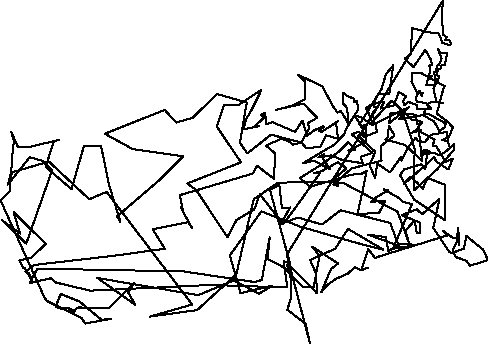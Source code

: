 unitsize(0.001cm);
draw((7810,6053)--(7798,5709));
draw((7798,5709)--(7821,5457));
draw((7821,5457)--(7883,5408));
draw((7883,5408)--(7874,5405));
draw((7874,5405)--(7848,5358));
draw((7848,5358)--(7927,5365));
draw((7927,5365)--(7962,5287));
draw((7962,5287)--(7913,5280));
draw((7913,5280)--(7802,5317));
draw((7802,5317)--(7744,5476));
draw((7744,5476)--(7547,5503));
draw((7547,5503)--(7324,5560));
draw((7324,5560)--(7264,5575));
draw((7264,5575)--(7254,5129));
draw((7254,5129)--(7142,5032));
draw((7142,5032)--(7295,4887));
draw((7295,4887)--(7503,5191));
draw((7503,5191)--(7606,5009));
draw((7606,5009)--(7622,4917));
draw((7622,4917)--(7576,4915));
draw((7576,4915)--(7583,4813));
draw((7583,4813)--(7570,4741));
draw((7570,4741)--(7617,4724));
draw((7617,4724)--(7547,4664));
draw((7547,4664)--(7520,4572));
draw((7520,4572)--(7631,4573));
draw((7631,4573)--(7674,4579));
draw((7674,4579)--(7679,4581));
draw((7679,4581)--(7692,4666));
draw((7692,4666)--(7673,4718));
draw((7673,4718)--(7654,4795));
draw((7654,4795)--(7702,4815));
draw((7702,4815)--(7700,4854));
draw((7700,4854)--(7716,4909));
draw((7716,4909)--(7744,4933));
draw((7744,4933)--(7772,4989));
draw((7772,4989)--(7790,5038));
draw((7790,5038)--(7724,5210));
draw((7724,5210)--(7759,5143));
draw((7759,5143)--(7890,5130));
draw((7890,5130)--(7846,4923));
draw((7846,4923)--(7783,4912));
draw((7783,4912)--(7777,4869));
draw((7777,4869)--(7726,4833));
draw((7726,4833)--(7698,4745));
draw((7698,4745)--(7752,4721));
draw((7752,4721)--(7647,4504));
draw((7647,4504)--(7698,4279));
draw((7698,4279)--(7817,4252));
draw((7817,4252)--(7613,4275));
draw((7613,4275)--(7534,4227));
draw((7534,4227)--(7601,4171));
draw((7601,4171)--(7506,4138));
draw((7506,4138)--(7466,4037));
draw((7466,4037)--(7660,3924));
draw((7660,3924)--(7750,3760));
draw((7750,3760)--(7841,3818));
draw((7841,3818)--(7872,3922));
draw((7872,3922)--(7844,3902));
draw((7844,3902)--(7562,4058));
draw((7562,4058)--(7037,3965));
draw((7037,3965)--(7124,4039));
draw((7124,4039)--(7321,3429));
draw((7321,3429)--(7316,3360));
draw((7316,3360)--(7299,3219));
draw((7299,3219)--(7309,2717));
draw((7309,2717)--(7715,3086));
draw((7715,3086)--(8001,3418));
draw((8001,3418)--(8013,3523));
draw((8013,3523)--(7838,3375));
draw((7838,3375)--(7747,3329));
draw((7747,3329)--(7654,3377));
draw((7654,3377)--(7452,3339));
draw((7452,3339)--(7408,3534));
draw((7408,3534)--(7388,3879));
draw((7388,3879)--(7351,3877));
draw((7351,3877)--(7344,4046));
draw((7344,4046)--(6891,4075));
draw((6891,4075)--(6862,3892));
draw((6862,3892)--(7216,4180));
draw((7216,4180)--(6621,3891));
draw((6621,3891)--(6652,3742));
draw((6652,3742)--(6426,3656));
draw((6426,3656)--(6327,3745));
draw((6327,3745)--(6207,3700));
draw((6207,3700)--(6570,3371));
draw((6570,3371)--(6360,3301));
draw((6360,3301)--(6402,3190));
draw((6402,3190)--(6050,3242));
draw((6050,3242)--(5841,3328));
draw((5841,3328)--(5619,3291));
draw((5619,3291)--(5719,3352));
draw((5719,3352)--(5697,3269));
draw((5697,3269)--(5821,3086));
draw((5821,3086)--(5539,3235));
draw((5539,3235)--(5342,3188));
draw((5342,3188)--(5796,3459));
draw((5796,3459)--(5887,3508));
draw((5887,3508)--(6069,3695));
draw((6069,3695)--(6120,3821));
draw((6120,3821)--(6312,4126));
draw((6312,4126)--(6304,4294));
draw((6304,4294)--(6241,4268));
draw((6241,4268)--(6237,4332));
draw((6237,4332)--(6139,4369));
draw((6139,4369)--(6058,4426));
draw((6058,4426)--(6051,4246));
draw((6051,4246)--(6123,4167));
draw((6123,4167)--(6150,3888));
draw((6150,3888)--(6008,4117));
draw((6008,4117)--(5955,4081));
draw((5955,4081)--(5871,4202));
draw((5871,4202)--(5685,4546));
draw((5685,4546)--(5259,4751));
draw((5259,4751)--(5387,4623));
draw((5387,4623)--(5385,4318));
draw((5385,4318)--(5168,4208));
draw((5168,4208)--(4871,4132));
draw((4871,4132)--(5356,4241));
draw((5356,4241)--(5543,4042));
draw((5543,4042)--(5597,3993));
draw((5597,3993)--(5427,3894));
draw((5427,3894)--(5457,3808));
draw((5457,3808)--(5316,3554));
draw((5316,3554)--(4780,3694));
draw((4780,3694)--(4364,3362));
draw((4364,3362)--(4232,3551));
draw((4232,3551)--(4354,4262));
draw((4354,4262)--(3832,4410));
draw((3832,4410)--(3396,3990));
draw((3396,3990)--(3108,3908));
draw((3108,3908)--(2906,4131));
draw((2906,4131)--(1851,3710));
draw((1851,3710)--(2342,3439));
draw((2342,3439)--(3229,3312));
draw((3229,3312)--(2835,2912));
draw((2835,2912)--(2067,2254));
draw((2067,2254)--(2126,2150));
draw((2126,2150)--(1918,2832));
draw((1918,2832)--(1784,3494));
draw((1784,3494)--(1482,3494));
draw((1482,3494)--(1263,2734));
draw((1263,2734)--(806,3123));
draw((806,3123)--(952,3583));
draw((952,3583)--(1047,3602));
draw((1047,3602)--(536,3481));
draw((536,3481)--(317,3476));
draw((317,3476)--(199,3743));
draw((199,3743)--(250,3578));
draw((250,3578)--(236,3494));
draw((236,3494)--(226,3415));
draw((226,3415)--(197,3021));
draw((197,3021)--(141,2814));
draw((141,2814)--(525,3297));
draw((525,3297)--(741,3235));
draw((741,3235)--(920,3065));
draw((920,3065)--(464,1773));
draw((464,1773)--(36,2185));
draw((36,2185)--(354,1950));
draw((354,1950)--(240,2327));
draw((240,2327)--(809,1766));
draw((809,1766)--(552,1526));
draw((552,1526)--(345,1476));
draw((345,1476)--(413,1338));
draw((413,1338)--(437,1344));
draw((437,1344)--(478,1256));
draw((478,1256)--(489,1254));
draw((489,1254)--(572,1108));
draw((572,1108)--(513,1247));
draw((513,1247)--(450,1274));
draw((450,1274)--(602,1395));
draw((602,1395)--(2011,1558));
draw((2011,1558)--(2908,1681));
draw((2908,1681)--(2694,2026));
draw((2694,2026)--(3319,2151));
draw((3319,2151)--(3390,2043));
draw((3390,2043)--(3189,2411));
draw((3189,2411)--(3233,2329));
draw((3233,2329)--(3174,2627));
draw((3174,2627)--(4196,2929));
draw((4196,2929)--(4458,3007));
draw((4458,3007)--(4537,3143));
draw((4537,3143)--(4831,2917));
draw((4831,2917)--(4857,3359));
draw((4857,3359)--(4694,3502));
draw((4694,3502)--(4965,3622));
draw((4965,3622)--(5111,3569));
draw((5111,3569)--(5160,3517));
draw((5160,3517)--(5315,3557));
draw((5315,3557)--(5400,3461));
draw((5400,3461)--(5540,3468));
draw((5540,3468)--(5649,3472));
draw((5649,3472)--(5751,3681));
draw((5751,3681)--(5965,3624));
draw((5965,3624)--(5926,3912));
draw((5926,3912)--(5964,3935));
draw((5964,3935)--(5803,3824));
draw((5803,3824)--(5778,3813));
draw((5778,3813)--(5678,3742));
draw((5678,3742)--(5621,3768));
draw((5621,3768)--(5671,3807));
draw((5671,3807)--(5720,3823));
draw((5720,3823)--(5706,3844));
draw((5706,3844)--(5541,3769));
draw((5541,3769)--(5417,3673));
draw((5417,3673)--(5336,3943));
draw((5336,3943)--(5207,3742));
draw((5207,3742)--(4806,3914));
draw((4806,3914)--(4694,3877));
draw((4694,3877)--(4679,4084));
draw((4679,4084)--(4634,4054));
draw((4634,4054)--(4607,4049));
draw((4607,4049)--(4655,3992));
draw((4655,3992)--(4496,3844));
draw((4496,3844)--(4574,3843));
draw((4574,3843)--(4293,3788));
draw((4293,3788)--(4342,3966));
draw((4342,3966)--(4427,4109));
draw((4427,4109)--(4606,4468));
draw((4606,4468)--(4602,4478));
draw((4602,4478)--(4217,4224));
draw((4217,4224)--(3950,4215));
draw((3950,4215)--(3824,3838));
draw((3824,3838)--(4252,3206));
draw((4252,3206)--(3307,2833));
draw((3307,2833)--(3461,2718));
draw((3461,2718)--(4012,1886));
draw((4012,1886)--(4174,2190));
draw((4174,2190)--(4488,2378));
draw((4488,2378)--(4584,2643));
draw((4584,2643)--(4996,2115));
draw((4996,2115)--(5296,2520));
draw((5296,2520)--(5650,3023));
draw((5650,3023)--(5531,3011));
draw((5531,3011)--(5677,3049));
draw((5677,3049)--(5960,3207));
draw((5960,3207)--(6113,3101));
draw((6113,3101)--(5930,2948));
draw((5930,2948)--(5963,2789));
draw((5963,2789)--(5881,2817));
draw((5881,2817)--(6204,3099));
draw((6204,3099)--(6731,3234));
draw((6731,3234)--(6713,3488));
draw((6713,3488)--(6958,3678));
draw((6958,3678)--(6864,3854));
draw((6864,3854)--(6833,3618));
draw((6833,3618)--(6798,3610));
draw((6798,3610)--(7141,3514));
draw((7141,3514)--(7453,3229));
draw((7453,3229)--(7422,3390));
draw((7422,3390)--(7494,3430));
draw((7494,3430)--(7582,3396));
draw((7582,3396)--(7475,3388));
draw((7475,3388)--(7533,3358));
draw((7533,3358)--(7503,3086));
draw((7503,3086)--(7434,3173));
draw((7434,3173)--(7131,3081));
draw((7131,3081)--(7055,2981));
draw((7055,2981)--(7304,2550));
draw((7304,2550)--(7856,2181));
draw((7856,2181)--(7851,2809));
draw((7851,2809)--(7543,2929));
draw((7543,2929)--(7458,2741));
draw((7458,2741)--(7346,2858));
draw((7346,2858)--(7238,2957));
draw((7238,2957)--(7125,2823));
draw((7125,2823)--(7440,3100));
draw((7440,3100)--(7532,3175));
draw((7532,3175)--(7657,3301));
draw((7657,3301)--(7695,3220));
draw((7695,3220)--(7909,3080));
draw((7909,3080)--(7989,3271));
draw((7989,3271)--(7861,3216));
draw((7861,3216)--(7696,3486));
draw((7696,3486)--(7633,3499));
draw((7633,3499)--(7667,3608));
draw((7667,3608)--(7429,3737));
draw((7429,3737)--(7423,3776));
draw((7423,3776)--(7262,3725));
draw((7262,3725)--(7342,3775));
draw((7342,3775)--(7449,3911));
draw((7449,3911)--(7345,3951));
draw((7345,3951)--(7271,3948));
draw((7271,3948)--(6911,4296));
draw((6911,4296)--(6567,3922));
draw((6567,3922)--(6537,3982));
draw((6537,3982)--(6488,4128));
draw((6488,4128)--(6450,4160));
draw((6450,4160)--(6524,4207));
draw((6524,4207)--(6740,4282));
draw((6740,4282)--(6779,4273));
draw((6779,4273)--(6713,4154));
draw((6713,4154)--(6947,4209));
draw((6947,4209)--(7037,4446));
draw((7037,4446)--(7160,4370));
draw((7160,4370)--(7111,4288));
draw((7111,4288)--(7128,4215));
draw((7128,4215)--(7207,4270));
draw((7207,4270)--(7349,4219));
draw((7349,4219)--(7355,4151));
draw((7355,4151)--(7541,4141));
draw((7541,4141)--(7604,4146));
draw((7604,4146)--(7542,4198));
draw((7542,4198)--(7549,4208));
draw((7549,4208)--(7554,4236));
draw((7554,4236)--(7432,4265));
draw((7432,4265)--(7360,4275));
draw((7360,4275)--(7333,4335));
draw((7333,4335)--(7399,4467));
draw((7399,4467)--(7443,4375));
draw((7443,4375)--(7458,4428));
draw((7458,4428)--(7364,4427));
draw((7364,4427)--(7338,4481));
draw((7338,4481)--(7259,4630));
draw((7259,4630)--(7267,4779));
draw((7267,4779)--(7417,4788));
draw((7417,4788)--(7848,4546));
draw((7848,4546)--(7832,4542));
draw((7832,4542)--(7705,4065));
draw((7705,4065)--(7805,3991));
draw((7805,3991)--(7909,3912));
draw((7909,3912)--(7988,3820));
draw((7988,3820)--(7922,3655));
draw((7922,3655)--(7803,3598));
draw((7803,3598)--(7906,3580));
draw((7906,3580)--(7919,3496));
draw((7919,3496)--(7879,3743));
draw((7879,3743)--(7603,3690));
draw((7603,3690)--(7492,3560));
draw((7492,3560)--(7370,3588));
draw((7370,3588)--(7331,3634));
draw((7331,3634)--(7199,3469));
draw((7199,3469)--(7082,3235));
draw((7082,3235)--(7076,3302));
draw((7076,3302)--(6881,3029));
draw((6881,3029)--(6656,3181));
draw((6656,3181)--(6617,2928));
draw((6617,2928)--(6518,3165));
draw((6518,3165)--(6623,3389));
draw((6623,3389)--(6317,3673));
draw((6317,3673)--(6427,3717));
draw((6427,3717)--(6365,3679));
draw((6365,3679)--(6425,3867));
draw((6425,3867)--(6376,3819));
draw((6376,3819)--(6333,3909));
draw((6333,3909)--(6259,4030));
draw((6259,4030)--(6366,4002));
draw((6366,4002)--(6577,3858));
draw((6577,3858)--(6602,3920));
draw((6602,3920)--(6603,3982));
draw((6603,3982)--(6557,4047));
draw((6557,4047)--(6660,4193));
draw((6660,4193)--(6607,4173));
draw((6607,4173)--(6589,4256));
draw((6589,4256)--(6735,4509));
draw((6735,4509)--(6806,4755));
draw((6806,4755)--(6937,4917));
draw((6937,4917)--(6868,4418));
draw((6868,4418)--(6670,4401));
draw((6670,4401)--(6340,3870));
draw((6340,3870)--(6454,3821));
draw((6454,3821)--(6453,3567));
draw((6453,3567)--(6148,3413));
draw((6148,3413)--(6265,3426));
draw((6265,3426)--(6235,3471));
draw((6235,3471)--(6140,3558));
draw((6140,3558)--(5987,3402));
draw((5987,3402)--(5679,3171));
draw((5679,3171)--(5291,2929));
draw((5291,2929)--(5470,2774));
draw((5470,2774)--(6190,2985));
draw((6190,2985)--(6387,3008));
draw((6387,3008)--(6468,3050));
draw((6468,3050)--(6422,2820));
draw((6422,2820)--(6307,2295));
draw((6307,2295)--(6686,2312));
draw((6686,2312)--(6800,2532));
draw((6800,2532)--(6547,2506));
draw((6547,2506)--(6597,2563));
draw((6597,2563)--(6848,2712));
draw((6848,2712)--(6766,2732));
draw((6766,2732)--(7049,2570));
draw((7049,2570)--(7104,2510));
draw((7104,2510)--(7267,2466));
draw((7267,2466)--(6932,1683));
draw((6932,1683)--(7314,1739));
draw((7314,1739)--(7240,1762));
draw((7240,1762)--(7046,1757));
draw((7046,1757)--(6854,1640));
draw((6854,1640)--(6826,1774));
draw((6826,1774)--(6803,1886));
draw((6803,1886)--(6493,1931));
draw((6493,1931)--(7035,1733));
draw((7035,1733)--(7004,1805));
draw((7004,1805)--(6885,2138));
draw((6885,2138)--(6007,2359));
draw((6007,2359)--(5681,2109));
draw((5681,2109)--(5260,2230));
draw((5260,2230)--(4959,2123));
draw((4959,2123)--(5117,2409));
draw((5117,2409)--(4973,2406));
draw((4973,2406)--(4929,2803));
draw((4929,2803)--(4763,2720));
draw((4763,2720)--(5114,1430));
draw((5114,1430)--(5005,1458));
draw((5005,1458)--(5069,998));
draw((5069,998)--(3719,1043));
draw((3719,1043)--(1595,942));
draw((1595,942)--(993,1084));
draw((993,1084)--(893,1161));
draw((893,1161)--(527,1077));
draw((527,1077)--(659,1331));
draw((659,1331)--(3245,1281));
draw((3245,1281)--(4500,1093));
draw((4500,1093)--(4619,1132));
draw((4619,1132)--(4759,1883));
draw((4759,1883)--(4719,1504));
draw((4719,1504)--(5010,1351));
draw((5010,1351)--(5344,1003));
draw((5344,1003)--(5532,998));
draw((5532,998)--(5637,1558));
draw((5637,1558)--(5506,1719));
draw((5506,1719)--(5964,1421));
draw((5964,1421)--(5840,1325));
draw((5840,1325)--(5666,914));
draw((5666,914)--(5788,1053));
draw((5788,1053)--(5930,1151));
draw((5930,1151)--(6136,1243));
draw((6136,1243)--(6258,1354));
draw((6258,1354)--(6379,1302));
draw((6379,1302)--(6359,1298));
draw((6359,1298)--(6494,1347));
draw((6494,1347)--(6378,1314));
draw((6378,1314)--(6496,1678));
draw((6496,1678)--(6621,1513));
draw((6621,1513)--(6651,1534));
draw((6651,1534)--(7905,1921));
draw((7905,1921)--(7822,1992));
draw((7822,1992)--(7989,1876));
draw((7989,1876)--(8063,1860));
draw((8063,1860)--(8080,2039));
draw((8080,2039)--(8101,1876));
draw((8101,1876)--(8098,1746));
draw((8098,1746)--(8080,1835));
draw((8080,1835)--(7985,1657));
draw((7985,1657)--(8038,1535));
draw((8038,1535)--(8228,1471));
draw((8228,1471)--(8292,1383));
draw((8292,1383)--(8605,1479));
draw((8605,1479)--(8594,1510));
draw((8594,1510)--(8525,1664));
draw((8525,1664)--(8229,1905));
draw((8229,1905)--(8184,1685));
draw((8184,1685)--(7973,1606));
draw((7973,1606)--(7926,1627));
draw((7926,1627)--(7643,2048));
draw((7643,2048)--(7753,2564));
draw((7753,2564)--(7448,2291));
draw((7448,2291)--(7351,2376));
draw((7351,2376)--(7087,2274));
draw((7087,2274)--(7418,2139));
draw((7418,2139)--(7416,1953));
draw((7416,1953)--(7352,1952));
draw((7352,1952)--(7315,2181));
draw((7315,2181)--(7152,2000));
draw((7152,2000)--(7218,1773));
draw((7218,1773)--(7015,2333));
draw((7015,2333)--(6044,2848));
draw((6044,2848)--(5350,2867));
draw((5350,2867)--(4898,2840));
draw((4898,2840)--(4476,2555));
draw((4476,2555)--(4170,1232));
draw((4170,1232)--(3477,599));
draw((3477,599)--(2647,485));
draw((2647,485)--(3390,698));
draw((3390,698)--(1882,2684));
draw((1882,2684)--(1575,2555));
draw((1575,2555)--(863,3219));
draw((863,3219)--(218,3031));
draw((218,3031)--(174,2901));
draw((174,2901)--(178,2702));
draw((178,2702)--(10,2537));
draw((10,2537)--(783,825));
draw((783,825)--(834,757));
draw((834,757)--(1443,459));
draw((1443,459)--(1503,362));
draw((1503,362)--(1961,445));
draw((1961,445)--(1790,429));
draw((1790,429)--(1406,750));
draw((1406,750)--(1072,883));
draw((1072,883)--(982,659));
draw((982,659)--(1082,625));
draw((1082,625)--(1213,633));
draw((1213,633)--(1212,603));
draw((1212,603)--(1249,600));
draw((1249,600)--(1253,580));
draw((1253,580)--(1254,617));
draw((1254,617)--(1322,580));
draw((1322,580)--(1276,559));
draw((1276,559)--(1361,637));
draw((1361,637)--(1422,658));
draw((1422,658)--(1415,628));
draw((1415,628)--(1926,636));
draw((1926,636)--(2372,1084));
draw((2372,1084)--(2260,913));
draw((2260,913)--(2384,695));
draw((2384,695)--(1721,1165));
draw((1721,1165)--(3499,863));
draw((3499,863)--(4125,1125));
draw((4125,1125)--(4569,886));
draw((4569,886)--(4805,1033));
draw((4805,1033)--(4244,896));
draw((4244,896)--(4056,1564));
draw((4056,1564)--(4612,2341));
draw((4612,2341)--(5277,2078));
draw((5277,2078)--(6252,1795));
draw((6252,1795)--(6765,1663));
draw((6765,1663)--(6139,2032));
draw((6139,2032)--(5914,1682));
draw((5914,1682)--(5472,1482));
draw((5472,1482)--(5571,1255));
draw((5571,1255)--(5596,892));
draw((5596,892)--(5098,1394));
draw((5098,1394)--(5068,1390));
draw((5068,1390)--(5139,1124));
draw((5139,1124)--(5140,1018));
draw((5140,1018)--(5136,825));
draw((5136,825)--(5070,605));
draw((5070,605)--(5393,355));
draw((5393,355)--(5469,10));
draw((5469,10)--(5060,1577));
draw((5060,1577)--(7810,6053));
